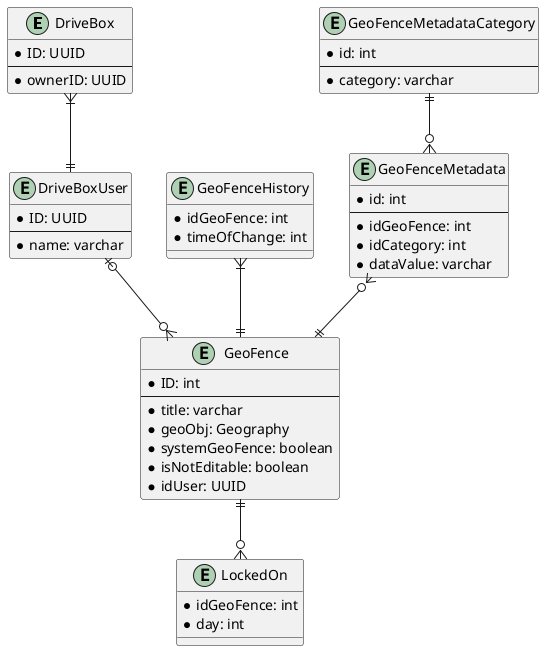 @startuml Geofence Database
entity DriveBox {
    *ID: UUID
    --
    *ownerID: UUID
}

entity GeoFence {
    *ID: int
    ---
    *title: varchar
    *geoObj: Geography
    *systemGeoFence: boolean
    *isNotEditable: boolean
    *idUser: UUID
}
entity GeoFenceHistory {
    *idGeoFence: int
    *timeOfChange: int
}
entity GeoFenceMetadata {
    *id: int
    ---
    *idGeoFence: int
    *idCategory: int
    *dataValue: varchar
}
entity GeoFenceMetadataCategory {
    *id: int
    ---
    *category: varchar
}
entity DriveBoxUser {
    *ID: UUID
    ---
    *name: varchar
}
entity LockedOn {
    *idGeoFence: int
    *day: int
}

DriveBox }|--|| DriveBoxUser
DriveBoxUser |o--o{ GeoFence
GeoFenceHistory }|--|| GeoFence
GeoFenceMetadata }o--|| GeoFence
GeoFenceMetadataCategory ||--o{ GeoFenceMetadata
GeoFence ||--o{ LockedOn

@enduml